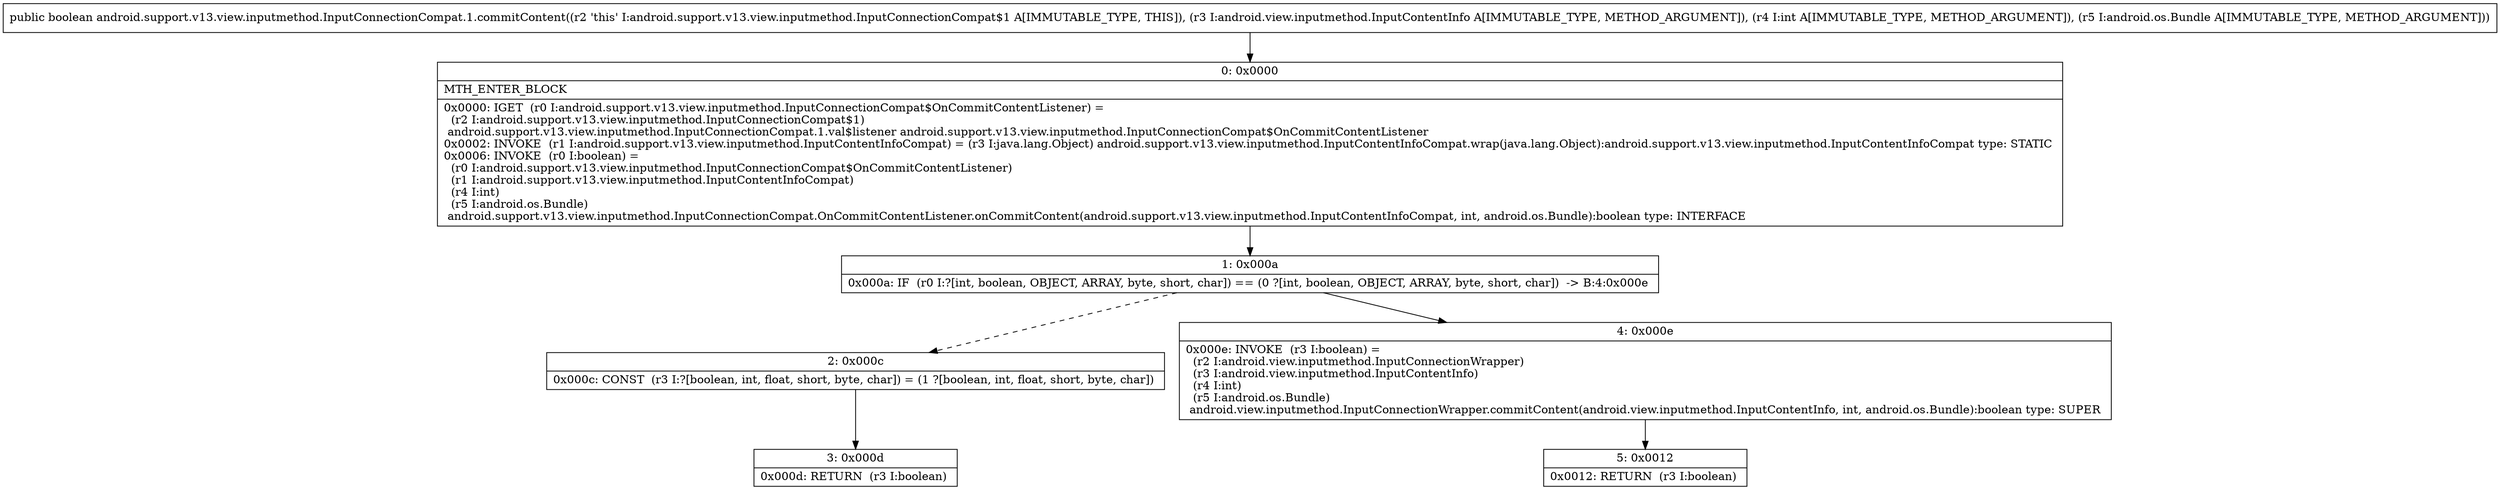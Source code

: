digraph "CFG forandroid.support.v13.view.inputmethod.InputConnectionCompat.1.commitContent(Landroid\/view\/inputmethod\/InputContentInfo;ILandroid\/os\/Bundle;)Z" {
Node_0 [shape=record,label="{0\:\ 0x0000|MTH_ENTER_BLOCK\l|0x0000: IGET  (r0 I:android.support.v13.view.inputmethod.InputConnectionCompat$OnCommitContentListener) = \l  (r2 I:android.support.v13.view.inputmethod.InputConnectionCompat$1)\l android.support.v13.view.inputmethod.InputConnectionCompat.1.val$listener android.support.v13.view.inputmethod.InputConnectionCompat$OnCommitContentListener \l0x0002: INVOKE  (r1 I:android.support.v13.view.inputmethod.InputContentInfoCompat) = (r3 I:java.lang.Object) android.support.v13.view.inputmethod.InputContentInfoCompat.wrap(java.lang.Object):android.support.v13.view.inputmethod.InputContentInfoCompat type: STATIC \l0x0006: INVOKE  (r0 I:boolean) = \l  (r0 I:android.support.v13.view.inputmethod.InputConnectionCompat$OnCommitContentListener)\l  (r1 I:android.support.v13.view.inputmethod.InputContentInfoCompat)\l  (r4 I:int)\l  (r5 I:android.os.Bundle)\l android.support.v13.view.inputmethod.InputConnectionCompat.OnCommitContentListener.onCommitContent(android.support.v13.view.inputmethod.InputContentInfoCompat, int, android.os.Bundle):boolean type: INTERFACE \l}"];
Node_1 [shape=record,label="{1\:\ 0x000a|0x000a: IF  (r0 I:?[int, boolean, OBJECT, ARRAY, byte, short, char]) == (0 ?[int, boolean, OBJECT, ARRAY, byte, short, char])  \-\> B:4:0x000e \l}"];
Node_2 [shape=record,label="{2\:\ 0x000c|0x000c: CONST  (r3 I:?[boolean, int, float, short, byte, char]) = (1 ?[boolean, int, float, short, byte, char]) \l}"];
Node_3 [shape=record,label="{3\:\ 0x000d|0x000d: RETURN  (r3 I:boolean) \l}"];
Node_4 [shape=record,label="{4\:\ 0x000e|0x000e: INVOKE  (r3 I:boolean) = \l  (r2 I:android.view.inputmethod.InputConnectionWrapper)\l  (r3 I:android.view.inputmethod.InputContentInfo)\l  (r4 I:int)\l  (r5 I:android.os.Bundle)\l android.view.inputmethod.InputConnectionWrapper.commitContent(android.view.inputmethod.InputContentInfo, int, android.os.Bundle):boolean type: SUPER \l}"];
Node_5 [shape=record,label="{5\:\ 0x0012|0x0012: RETURN  (r3 I:boolean) \l}"];
MethodNode[shape=record,label="{public boolean android.support.v13.view.inputmethod.InputConnectionCompat.1.commitContent((r2 'this' I:android.support.v13.view.inputmethod.InputConnectionCompat$1 A[IMMUTABLE_TYPE, THIS]), (r3 I:android.view.inputmethod.InputContentInfo A[IMMUTABLE_TYPE, METHOD_ARGUMENT]), (r4 I:int A[IMMUTABLE_TYPE, METHOD_ARGUMENT]), (r5 I:android.os.Bundle A[IMMUTABLE_TYPE, METHOD_ARGUMENT])) }"];
MethodNode -> Node_0;
Node_0 -> Node_1;
Node_1 -> Node_2[style=dashed];
Node_1 -> Node_4;
Node_2 -> Node_3;
Node_4 -> Node_5;
}

